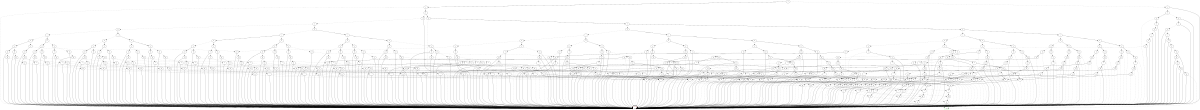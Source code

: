 digraph example_enc1{
      rankdir=TB;
      size="8,5";
      node [fontname="Arial"];

     1 [label="True", color=green, shape=square];
     2 [label="False", color=red, shape=square];
     3 [label="14"];
     3 -> 1 [style=dotted];
     3 -> 2;
     4 [label="13"];
     4 -> 3 [style=dotted];
     4 -> 2;
     5 [label="12"];
     5 -> 4 [style=dotted];
     5 -> 2;
     6 [label="11"];
     6 -> 5 [style=dotted];
     6 -> 2;
     7 [label="10"];
     7 -> 6 [style=dotted];
     7 -> 2;
     8 [label="9"];
     8 -> 7 [style=dotted];
     8 -> 2;
     9 [label="8"];
     9 -> 8 [style=dotted];
     9 -> 2;
     10 [label="7"];
     10 -> 9 [style=dotted];
     10 -> 2;
     11 [label="6"];
     11 -> 10 [style=dotted];
     11 -> 2;
     12 [label="5"];
     12 -> 11 [style=dotted];
     12 -> 2;
     13 [label="4"];
     13 -> 12 [style=dotted];
     13 -> 2;
     14 [label="19"];
     14 -> 1 [style=dotted];
     14 -> 2;
     15 [label="18"];
     15 -> 14 [style=dotted];
     15 -> 2;
     16 [label="17"];
     16 -> 15 [style=dotted];
     16 -> 2;
     17 [label="16"];
     17 -> 16 [style=dotted];
     17 -> 2;
     18 [label="15"];
     18 -> 17 [style=dotted];
     18 -> 2;
     19 [label="19"];
     19 -> 2 [style=dotted];
     19 -> 1;
     20 [label="18"];
     20 -> 19 [style=dotted];
     20 -> 2;
     21 [label="17"];
     21 -> 20 [style=dotted];
     21 -> 2;
     22 [label="16"];
     22 -> 21 [style=dotted];
     22 -> 2;
     23 [label="15"];
     23 -> 22 [style=dotted];
     23 -> 2;
     24 [label="14"];
     24 -> 18 [style=dotted];
     24 -> 23;
     25 [label="18"];
     25 -> 2 [style=dotted];
     25 -> 14;
     26 [label="17"];
     26 -> 25 [style=dotted];
     26 -> 2;
     27 [label="16"];
     27 -> 26 [style=dotted];
     27 -> 2;
     28 [label="15"];
     28 -> 27 [style=dotted];
     28 -> 2;
     29 [label="18"];
     29 -> 2 [style=dotted];
     29 -> 19;
     30 [label="17"];
     30 -> 29 [style=dotted];
     30 -> 2;
     31 [label="16"];
     31 -> 30 [style=dotted];
     31 -> 2;
     32 [label="15"];
     32 -> 31 [style=dotted];
     32 -> 2;
     33 [label="14"];
     33 -> 28 [style=dotted];
     33 -> 32;
     34 [label="13"];
     34 -> 24 [style=dotted];
     34 -> 33;
     35 [label="17"];
     35 -> 2 [style=dotted];
     35 -> 15;
     36 [label="16"];
     36 -> 35 [style=dotted];
     36 -> 2;
     37 [label="15"];
     37 -> 36 [style=dotted];
     37 -> 2;
     38 [label="17"];
     38 -> 2 [style=dotted];
     38 -> 20;
     39 [label="16"];
     39 -> 38 [style=dotted];
     39 -> 2;
     40 [label="15"];
     40 -> 39 [style=dotted];
     40 -> 2;
     41 [label="14"];
     41 -> 37 [style=dotted];
     41 -> 40;
     42 [label="17"];
     42 -> 2 [style=dotted];
     42 -> 25;
     43 [label="16"];
     43 -> 42 [style=dotted];
     43 -> 2;
     44 [label="15"];
     44 -> 43 [style=dotted];
     44 -> 2;
     45 [label="17"];
     45 -> 2 [style=dotted];
     45 -> 29;
     46 [label="16"];
     46 -> 45 [style=dotted];
     46 -> 2;
     47 [label="15"];
     47 -> 46 [style=dotted];
     47 -> 2;
     48 [label="14"];
     48 -> 44 [style=dotted];
     48 -> 47;
     49 [label="13"];
     49 -> 41 [style=dotted];
     49 -> 48;
     50 [label="12"];
     50 -> 34 [style=dotted];
     50 -> 49;
     51 [label="16"];
     51 -> 2 [style=dotted];
     51 -> 16;
     52 [label="15"];
     52 -> 51 [style=dotted];
     52 -> 2;
     53 [label="16"];
     53 -> 2 [style=dotted];
     53 -> 21;
     54 [label="15"];
     54 -> 53 [style=dotted];
     54 -> 2;
     55 [label="14"];
     55 -> 52 [style=dotted];
     55 -> 54;
     56 [label="16"];
     56 -> 2 [style=dotted];
     56 -> 26;
     57 [label="15"];
     57 -> 56 [style=dotted];
     57 -> 2;
     58 [label="16"];
     58 -> 2 [style=dotted];
     58 -> 30;
     59 [label="15"];
     59 -> 58 [style=dotted];
     59 -> 2;
     60 [label="14"];
     60 -> 57 [style=dotted];
     60 -> 59;
     61 [label="13"];
     61 -> 55 [style=dotted];
     61 -> 60;
     62 [label="16"];
     62 -> 2 [style=dotted];
     62 -> 35;
     63 [label="15"];
     63 -> 62 [style=dotted];
     63 -> 2;
     64 [label="16"];
     64 -> 2 [style=dotted];
     64 -> 38;
     65 [label="15"];
     65 -> 64 [style=dotted];
     65 -> 2;
     66 [label="14"];
     66 -> 63 [style=dotted];
     66 -> 65;
     67 [label="16"];
     67 -> 2 [style=dotted];
     67 -> 42;
     68 [label="15"];
     68 -> 67 [style=dotted];
     68 -> 2;
     69 [label="16"];
     69 -> 2 [style=dotted];
     69 -> 45;
     70 [label="15"];
     70 -> 69 [style=dotted];
     70 -> 2;
     71 [label="14"];
     71 -> 68 [style=dotted];
     71 -> 70;
     72 [label="13"];
     72 -> 66 [style=dotted];
     72 -> 71;
     73 [label="12"];
     73 -> 61 [style=dotted];
     73 -> 72;
     74 [label="11"];
     74 -> 50 [style=dotted];
     74 -> 73;
     75 [label="15"];
     75 -> 2 [style=dotted];
     75 -> 17;
     76 [label="15"];
     76 -> 2 [style=dotted];
     76 -> 22;
     77 [label="14"];
     77 -> 75 [style=dotted];
     77 -> 76;
     78 [label="15"];
     78 -> 2 [style=dotted];
     78 -> 27;
     79 [label="15"];
     79 -> 2 [style=dotted];
     79 -> 31;
     80 [label="14"];
     80 -> 78 [style=dotted];
     80 -> 79;
     81 [label="13"];
     81 -> 77 [style=dotted];
     81 -> 80;
     82 [label="15"];
     82 -> 2 [style=dotted];
     82 -> 36;
     83 [label="15"];
     83 -> 2 [style=dotted];
     83 -> 39;
     84 [label="14"];
     84 -> 82 [style=dotted];
     84 -> 83;
     85 [label="15"];
     85 -> 2 [style=dotted];
     85 -> 43;
     86 [label="15"];
     86 -> 2 [style=dotted];
     86 -> 46;
     87 [label="14"];
     87 -> 85 [style=dotted];
     87 -> 86;
     88 [label="13"];
     88 -> 84 [style=dotted];
     88 -> 87;
     89 [label="12"];
     89 -> 81 [style=dotted];
     89 -> 88;
     90 [label="15"];
     90 -> 2 [style=dotted];
     90 -> 51;
     91 [label="15"];
     91 -> 2 [style=dotted];
     91 -> 53;
     92 [label="14"];
     92 -> 90 [style=dotted];
     92 -> 91;
     93 [label="15"];
     93 -> 2 [style=dotted];
     93 -> 56;
     94 [label="15"];
     94 -> 2 [style=dotted];
     94 -> 58;
     95 [label="14"];
     95 -> 93 [style=dotted];
     95 -> 94;
     96 [label="13"];
     96 -> 92 [style=dotted];
     96 -> 95;
     97 [label="15"];
     97 -> 2 [style=dotted];
     97 -> 62;
     98 [label="15"];
     98 -> 2 [style=dotted];
     98 -> 64;
     99 [label="14"];
     99 -> 97 [style=dotted];
     99 -> 98;
     100 [label="15"];
     100 -> 2 [style=dotted];
     100 -> 67;
     101 [label="15"];
     101 -> 2 [style=dotted];
     101 -> 69;
     102 [label="14"];
     102 -> 100 [style=dotted];
     102 -> 101;
     103 [label="13"];
     103 -> 99 [style=dotted];
     103 -> 102;
     104 [label="12"];
     104 -> 96 [style=dotted];
     104 -> 103;
     105 [label="11"];
     105 -> 89 [style=dotted];
     105 -> 104;
     106 [label="10"];
     106 -> 74 [style=dotted];
     106 -> 105;
     107 [label="9"];
     107 -> 106 [style=dotted];
     107 -> 2;
     108 [label="8"];
     108 -> 107 [style=dotted];
     108 -> 2;
     109 [label="7"];
     109 -> 108 [style=dotted];
     109 -> 2;
     110 [label="6"];
     110 -> 109 [style=dotted];
     110 -> 2;
     111 [label="5"];
     111 -> 110 [style=dotted];
     111 -> 2;
     112 [label="4"];
     112 -> 2 [style=dotted];
     112 -> 111;
     113 [label="3"];
     113 -> 13 [style=dotted];
     113 -> 112;
     114 [label="2"];
     114 -> 113 [style=dotted];
     114 -> 2;
     115 [label="14"];
     115 -> 18 [style=dotted];
     115 -> 2;
     116 [label="13"];
     116 -> 115 [style=dotted];
     116 -> 2;
     117 [label="12"];
     117 -> 116 [style=dotted];
     117 -> 2;
     118 [label="11"];
     118 -> 117 [style=dotted];
     118 -> 2;
     119 [label="10"];
     119 -> 118 [style=dotted];
     119 -> 2;
     120 [label="14"];
     120 -> 23 [style=dotted];
     120 -> 2;
     121 [label="13"];
     121 -> 120 [style=dotted];
     121 -> 2;
     122 [label="12"];
     122 -> 121 [style=dotted];
     122 -> 2;
     123 [label="11"];
     123 -> 122 [style=dotted];
     123 -> 2;
     124 [label="10"];
     124 -> 123 [style=dotted];
     124 -> 2;
     125 [label="9"];
     125 -> 119 [style=dotted];
     125 -> 124;
     126 [label="14"];
     126 -> 28 [style=dotted];
     126 -> 2;
     127 [label="13"];
     127 -> 126 [style=dotted];
     127 -> 2;
     128 [label="12"];
     128 -> 127 [style=dotted];
     128 -> 2;
     129 [label="11"];
     129 -> 128 [style=dotted];
     129 -> 2;
     130 [label="10"];
     130 -> 129 [style=dotted];
     130 -> 2;
     131 [label="14"];
     131 -> 32 [style=dotted];
     131 -> 2;
     132 [label="13"];
     132 -> 131 [style=dotted];
     132 -> 2;
     133 [label="12"];
     133 -> 132 [style=dotted];
     133 -> 2;
     134 [label="11"];
     134 -> 133 [style=dotted];
     134 -> 2;
     135 [label="10"];
     135 -> 134 [style=dotted];
     135 -> 2;
     136 [label="9"];
     136 -> 130 [style=dotted];
     136 -> 135;
     137 [label="8"];
     137 -> 125 [style=dotted];
     137 -> 136;
     138 [label="14"];
     138 -> 37 [style=dotted];
     138 -> 2;
     139 [label="13"];
     139 -> 138 [style=dotted];
     139 -> 2;
     140 [label="12"];
     140 -> 139 [style=dotted];
     140 -> 2;
     141 [label="11"];
     141 -> 140 [style=dotted];
     141 -> 2;
     142 [label="10"];
     142 -> 141 [style=dotted];
     142 -> 2;
     143 [label="14"];
     143 -> 40 [style=dotted];
     143 -> 2;
     144 [label="13"];
     144 -> 143 [style=dotted];
     144 -> 2;
     145 [label="12"];
     145 -> 144 [style=dotted];
     145 -> 2;
     146 [label="11"];
     146 -> 145 [style=dotted];
     146 -> 2;
     147 [label="10"];
     147 -> 146 [style=dotted];
     147 -> 2;
     148 [label="9"];
     148 -> 142 [style=dotted];
     148 -> 147;
     149 [label="14"];
     149 -> 44 [style=dotted];
     149 -> 2;
     150 [label="13"];
     150 -> 149 [style=dotted];
     150 -> 2;
     151 [label="12"];
     151 -> 150 [style=dotted];
     151 -> 2;
     152 [label="11"];
     152 -> 151 [style=dotted];
     152 -> 2;
     153 [label="10"];
     153 -> 152 [style=dotted];
     153 -> 2;
     154 [label="14"];
     154 -> 47 [style=dotted];
     154 -> 2;
     155 [label="13"];
     155 -> 154 [style=dotted];
     155 -> 2;
     156 [label="12"];
     156 -> 155 [style=dotted];
     156 -> 2;
     157 [label="11"];
     157 -> 156 [style=dotted];
     157 -> 2;
     158 [label="10"];
     158 -> 157 [style=dotted];
     158 -> 2;
     159 [label="9"];
     159 -> 153 [style=dotted];
     159 -> 158;
     160 [label="8"];
     160 -> 148 [style=dotted];
     160 -> 159;
     161 [label="7"];
     161 -> 137 [style=dotted];
     161 -> 160;
     162 [label="14"];
     162 -> 52 [style=dotted];
     162 -> 2;
     163 [label="13"];
     163 -> 162 [style=dotted];
     163 -> 2;
     164 [label="12"];
     164 -> 163 [style=dotted];
     164 -> 2;
     165 [label="11"];
     165 -> 164 [style=dotted];
     165 -> 2;
     166 [label="10"];
     166 -> 165 [style=dotted];
     166 -> 2;
     167 [label="14"];
     167 -> 54 [style=dotted];
     167 -> 2;
     168 [label="13"];
     168 -> 167 [style=dotted];
     168 -> 2;
     169 [label="12"];
     169 -> 168 [style=dotted];
     169 -> 2;
     170 [label="11"];
     170 -> 169 [style=dotted];
     170 -> 2;
     171 [label="10"];
     171 -> 170 [style=dotted];
     171 -> 2;
     172 [label="9"];
     172 -> 166 [style=dotted];
     172 -> 171;
     173 [label="14"];
     173 -> 57 [style=dotted];
     173 -> 2;
     174 [label="13"];
     174 -> 173 [style=dotted];
     174 -> 2;
     175 [label="12"];
     175 -> 174 [style=dotted];
     175 -> 2;
     176 [label="11"];
     176 -> 175 [style=dotted];
     176 -> 2;
     177 [label="10"];
     177 -> 176 [style=dotted];
     177 -> 2;
     178 [label="14"];
     178 -> 59 [style=dotted];
     178 -> 2;
     179 [label="13"];
     179 -> 178 [style=dotted];
     179 -> 2;
     180 [label="12"];
     180 -> 179 [style=dotted];
     180 -> 2;
     181 [label="11"];
     181 -> 180 [style=dotted];
     181 -> 2;
     182 [label="10"];
     182 -> 181 [style=dotted];
     182 -> 2;
     183 [label="9"];
     183 -> 177 [style=dotted];
     183 -> 182;
     184 [label="8"];
     184 -> 172 [style=dotted];
     184 -> 183;
     185 [label="14"];
     185 -> 63 [style=dotted];
     185 -> 2;
     186 [label="13"];
     186 -> 185 [style=dotted];
     186 -> 2;
     187 [label="12"];
     187 -> 186 [style=dotted];
     187 -> 2;
     188 [label="11"];
     188 -> 187 [style=dotted];
     188 -> 2;
     189 [label="10"];
     189 -> 188 [style=dotted];
     189 -> 2;
     190 [label="14"];
     190 -> 65 [style=dotted];
     190 -> 2;
     191 [label="13"];
     191 -> 190 [style=dotted];
     191 -> 2;
     192 [label="12"];
     192 -> 191 [style=dotted];
     192 -> 2;
     193 [label="11"];
     193 -> 192 [style=dotted];
     193 -> 2;
     194 [label="10"];
     194 -> 193 [style=dotted];
     194 -> 2;
     195 [label="9"];
     195 -> 189 [style=dotted];
     195 -> 194;
     196 [label="14"];
     196 -> 68 [style=dotted];
     196 -> 2;
     197 [label="13"];
     197 -> 196 [style=dotted];
     197 -> 2;
     198 [label="12"];
     198 -> 197 [style=dotted];
     198 -> 2;
     199 [label="11"];
     199 -> 198 [style=dotted];
     199 -> 2;
     200 [label="10"];
     200 -> 199 [style=dotted];
     200 -> 2;
     201 [label="14"];
     201 -> 70 [style=dotted];
     201 -> 2;
     202 [label="13"];
     202 -> 201 [style=dotted];
     202 -> 2;
     203 [label="12"];
     203 -> 202 [style=dotted];
     203 -> 2;
     204 [label="11"];
     204 -> 203 [style=dotted];
     204 -> 2;
     205 [label="10"];
     205 -> 204 [style=dotted];
     205 -> 2;
     206 [label="9"];
     206 -> 200 [style=dotted];
     206 -> 205;
     207 [label="8"];
     207 -> 195 [style=dotted];
     207 -> 206;
     208 [label="7"];
     208 -> 184 [style=dotted];
     208 -> 207;
     209 [label="6"];
     209 -> 161 [style=dotted];
     209 -> 208;
     210 [label="14"];
     210 -> 75 [style=dotted];
     210 -> 2;
     211 [label="13"];
     211 -> 210 [style=dotted];
     211 -> 2;
     212 [label="12"];
     212 -> 211 [style=dotted];
     212 -> 2;
     213 [label="11"];
     213 -> 212 [style=dotted];
     213 -> 2;
     214 [label="10"];
     214 -> 213 [style=dotted];
     214 -> 2;
     215 [label="14"];
     215 -> 76 [style=dotted];
     215 -> 2;
     216 [label="13"];
     216 -> 215 [style=dotted];
     216 -> 2;
     217 [label="12"];
     217 -> 216 [style=dotted];
     217 -> 2;
     218 [label="11"];
     218 -> 217 [style=dotted];
     218 -> 2;
     219 [label="10"];
     219 -> 218 [style=dotted];
     219 -> 2;
     220 [label="9"];
     220 -> 214 [style=dotted];
     220 -> 219;
     221 [label="14"];
     221 -> 78 [style=dotted];
     221 -> 2;
     222 [label="13"];
     222 -> 221 [style=dotted];
     222 -> 2;
     223 [label="12"];
     223 -> 222 [style=dotted];
     223 -> 2;
     224 [label="11"];
     224 -> 223 [style=dotted];
     224 -> 2;
     225 [label="10"];
     225 -> 224 [style=dotted];
     225 -> 2;
     226 [label="14"];
     226 -> 79 [style=dotted];
     226 -> 2;
     227 [label="13"];
     227 -> 226 [style=dotted];
     227 -> 2;
     228 [label="12"];
     228 -> 227 [style=dotted];
     228 -> 2;
     229 [label="11"];
     229 -> 228 [style=dotted];
     229 -> 2;
     230 [label="10"];
     230 -> 229 [style=dotted];
     230 -> 2;
     231 [label="9"];
     231 -> 225 [style=dotted];
     231 -> 230;
     232 [label="8"];
     232 -> 220 [style=dotted];
     232 -> 231;
     233 [label="14"];
     233 -> 82 [style=dotted];
     233 -> 2;
     234 [label="13"];
     234 -> 233 [style=dotted];
     234 -> 2;
     235 [label="12"];
     235 -> 234 [style=dotted];
     235 -> 2;
     236 [label="11"];
     236 -> 235 [style=dotted];
     236 -> 2;
     237 [label="10"];
     237 -> 236 [style=dotted];
     237 -> 2;
     238 [label="14"];
     238 -> 83 [style=dotted];
     238 -> 2;
     239 [label="13"];
     239 -> 238 [style=dotted];
     239 -> 2;
     240 [label="12"];
     240 -> 239 [style=dotted];
     240 -> 2;
     241 [label="11"];
     241 -> 240 [style=dotted];
     241 -> 2;
     242 [label="10"];
     242 -> 241 [style=dotted];
     242 -> 2;
     243 [label="9"];
     243 -> 237 [style=dotted];
     243 -> 242;
     244 [label="14"];
     244 -> 85 [style=dotted];
     244 -> 2;
     245 [label="13"];
     245 -> 244 [style=dotted];
     245 -> 2;
     246 [label="12"];
     246 -> 245 [style=dotted];
     246 -> 2;
     247 [label="11"];
     247 -> 246 [style=dotted];
     247 -> 2;
     248 [label="10"];
     248 -> 247 [style=dotted];
     248 -> 2;
     249 [label="14"];
     249 -> 86 [style=dotted];
     249 -> 2;
     250 [label="13"];
     250 -> 249 [style=dotted];
     250 -> 2;
     251 [label="12"];
     251 -> 250 [style=dotted];
     251 -> 2;
     252 [label="11"];
     252 -> 251 [style=dotted];
     252 -> 2;
     253 [label="10"];
     253 -> 252 [style=dotted];
     253 -> 2;
     254 [label="9"];
     254 -> 248 [style=dotted];
     254 -> 253;
     255 [label="8"];
     255 -> 243 [style=dotted];
     255 -> 254;
     256 [label="7"];
     256 -> 232 [style=dotted];
     256 -> 255;
     257 [label="14"];
     257 -> 90 [style=dotted];
     257 -> 2;
     258 [label="13"];
     258 -> 257 [style=dotted];
     258 -> 2;
     259 [label="12"];
     259 -> 258 [style=dotted];
     259 -> 2;
     260 [label="11"];
     260 -> 259 [style=dotted];
     260 -> 2;
     261 [label="10"];
     261 -> 260 [style=dotted];
     261 -> 2;
     262 [label="14"];
     262 -> 91 [style=dotted];
     262 -> 2;
     263 [label="13"];
     263 -> 262 [style=dotted];
     263 -> 2;
     264 [label="12"];
     264 -> 263 [style=dotted];
     264 -> 2;
     265 [label="11"];
     265 -> 264 [style=dotted];
     265 -> 2;
     266 [label="10"];
     266 -> 265 [style=dotted];
     266 -> 2;
     267 [label="9"];
     267 -> 261 [style=dotted];
     267 -> 266;
     268 [label="14"];
     268 -> 93 [style=dotted];
     268 -> 2;
     269 [label="13"];
     269 -> 268 [style=dotted];
     269 -> 2;
     270 [label="12"];
     270 -> 269 [style=dotted];
     270 -> 2;
     271 [label="11"];
     271 -> 270 [style=dotted];
     271 -> 2;
     272 [label="10"];
     272 -> 271 [style=dotted];
     272 -> 2;
     273 [label="14"];
     273 -> 94 [style=dotted];
     273 -> 2;
     274 [label="13"];
     274 -> 273 [style=dotted];
     274 -> 2;
     275 [label="12"];
     275 -> 274 [style=dotted];
     275 -> 2;
     276 [label="11"];
     276 -> 275 [style=dotted];
     276 -> 2;
     277 [label="10"];
     277 -> 276 [style=dotted];
     277 -> 2;
     278 [label="9"];
     278 -> 272 [style=dotted];
     278 -> 277;
     279 [label="8"];
     279 -> 267 [style=dotted];
     279 -> 278;
     280 [label="14"];
     280 -> 97 [style=dotted];
     280 -> 2;
     281 [label="13"];
     281 -> 280 [style=dotted];
     281 -> 2;
     282 [label="12"];
     282 -> 281 [style=dotted];
     282 -> 2;
     283 [label="11"];
     283 -> 282 [style=dotted];
     283 -> 2;
     284 [label="10"];
     284 -> 283 [style=dotted];
     284 -> 2;
     285 [label="14"];
     285 -> 98 [style=dotted];
     285 -> 2;
     286 [label="13"];
     286 -> 285 [style=dotted];
     286 -> 2;
     287 [label="12"];
     287 -> 286 [style=dotted];
     287 -> 2;
     288 [label="11"];
     288 -> 287 [style=dotted];
     288 -> 2;
     289 [label="10"];
     289 -> 288 [style=dotted];
     289 -> 2;
     290 [label="9"];
     290 -> 284 [style=dotted];
     290 -> 289;
     291 [label="14"];
     291 -> 100 [style=dotted];
     291 -> 2;
     292 [label="13"];
     292 -> 291 [style=dotted];
     292 -> 2;
     293 [label="12"];
     293 -> 292 [style=dotted];
     293 -> 2;
     294 [label="11"];
     294 -> 293 [style=dotted];
     294 -> 2;
     295 [label="10"];
     295 -> 294 [style=dotted];
     295 -> 2;
     296 [label="14"];
     296 -> 101 [style=dotted];
     296 -> 2;
     297 [label="13"];
     297 -> 296 [style=dotted];
     297 -> 2;
     298 [label="12"];
     298 -> 297 [style=dotted];
     298 -> 2;
     299 [label="11"];
     299 -> 298 [style=dotted];
     299 -> 2;
     300 [label="10"];
     300 -> 299 [style=dotted];
     300 -> 2;
     301 [label="9"];
     301 -> 295 [style=dotted];
     301 -> 300;
     302 [label="8"];
     302 -> 290 [style=dotted];
     302 -> 301;
     303 [label="7"];
     303 -> 279 [style=dotted];
     303 -> 302;
     304 [label="6"];
     304 -> 256 [style=dotted];
     304 -> 303;
     305 [label="5"];
     305 -> 209 [style=dotted];
     305 -> 304;
     306 [label="4"];
     306 -> 305 [style=dotted];
     306 -> 2;
     307 [label="14"];
     307 -> 2 [style=dotted];
     307 -> 23;
     308 [label="13"];
     308 -> 307 [style=dotted];
     308 -> 2;
     309 [label="12"];
     309 -> 308 [style=dotted];
     309 -> 2;
     310 [label="11"];
     310 -> 309 [style=dotted];
     310 -> 2;
     311 [label="10"];
     311 -> 310 [style=dotted];
     311 -> 2;
     312 [label="9"];
     312 -> 119 [style=dotted];
     312 -> 311;
     313 [label="13"];
     313 -> 2 [style=dotted];
     313 -> 126;
     314 [label="12"];
     314 -> 313 [style=dotted];
     314 -> 2;
     315 [label="11"];
     315 -> 314 [style=dotted];
     315 -> 2;
     316 [label="10"];
     316 -> 315 [style=dotted];
     316 -> 2;
     317 [label="14"];
     317 -> 2 [style=dotted];
     317 -> 32;
     318 [label="13"];
     318 -> 2 [style=dotted];
     318 -> 317;
     319 [label="12"];
     319 -> 318 [style=dotted];
     319 -> 2;
     320 [label="11"];
     320 -> 319 [style=dotted];
     320 -> 2;
     321 [label="10"];
     321 -> 320 [style=dotted];
     321 -> 2;
     322 [label="9"];
     322 -> 316 [style=dotted];
     322 -> 321;
     323 [label="8"];
     323 -> 312 [style=dotted];
     323 -> 322;
     324 [label="12"];
     324 -> 2 [style=dotted];
     324 -> 139;
     325 [label="11"];
     325 -> 324 [style=dotted];
     325 -> 2;
     326 [label="10"];
     326 -> 325 [style=dotted];
     326 -> 2;
     327 [label="14"];
     327 -> 2 [style=dotted];
     327 -> 40;
     328 [label="13"];
     328 -> 327 [style=dotted];
     328 -> 2;
     329 [label="12"];
     329 -> 2 [style=dotted];
     329 -> 328;
     330 [label="11"];
     330 -> 329 [style=dotted];
     330 -> 2;
     331 [label="10"];
     331 -> 330 [style=dotted];
     331 -> 2;
     332 [label="9"];
     332 -> 326 [style=dotted];
     332 -> 331;
     333 [label="13"];
     333 -> 2 [style=dotted];
     333 -> 149;
     334 [label="12"];
     334 -> 2 [style=dotted];
     334 -> 333;
     335 [label="11"];
     335 -> 334 [style=dotted];
     335 -> 2;
     336 [label="10"];
     336 -> 335 [style=dotted];
     336 -> 2;
     337 [label="14"];
     337 -> 2 [style=dotted];
     337 -> 47;
     338 [label="13"];
     338 -> 2 [style=dotted];
     338 -> 337;
     339 [label="12"];
     339 -> 2 [style=dotted];
     339 -> 338;
     340 [label="11"];
     340 -> 339 [style=dotted];
     340 -> 2;
     341 [label="10"];
     341 -> 340 [style=dotted];
     341 -> 2;
     342 [label="9"];
     342 -> 336 [style=dotted];
     342 -> 341;
     343 [label="8"];
     343 -> 332 [style=dotted];
     343 -> 342;
     344 [label="7"];
     344 -> 323 [style=dotted];
     344 -> 343;
     345 [label="11"];
     345 -> 2 [style=dotted];
     345 -> 164;
     346 [label="10"];
     346 -> 345 [style=dotted];
     346 -> 2;
     347 [label="14"];
     347 -> 2 [style=dotted];
     347 -> 54;
     348 [label="13"];
     348 -> 347 [style=dotted];
     348 -> 2;
     349 [label="12"];
     349 -> 348 [style=dotted];
     349 -> 2;
     350 [label="11"];
     350 -> 2 [style=dotted];
     350 -> 349;
     351 [label="10"];
     351 -> 350 [style=dotted];
     351 -> 2;
     352 [label="9"];
     352 -> 346 [style=dotted];
     352 -> 351;
     353 [label="13"];
     353 -> 2 [style=dotted];
     353 -> 173;
     354 [label="12"];
     354 -> 353 [style=dotted];
     354 -> 2;
     355 [label="11"];
     355 -> 2 [style=dotted];
     355 -> 354;
     356 [label="10"];
     356 -> 355 [style=dotted];
     356 -> 2;
     357 [label="14"];
     357 -> 2 [style=dotted];
     357 -> 59;
     358 [label="13"];
     358 -> 2 [style=dotted];
     358 -> 357;
     359 [label="12"];
     359 -> 358 [style=dotted];
     359 -> 2;
     360 [label="11"];
     360 -> 2 [style=dotted];
     360 -> 359;
     361 [label="10"];
     361 -> 360 [style=dotted];
     361 -> 2;
     362 [label="9"];
     362 -> 356 [style=dotted];
     362 -> 361;
     363 [label="8"];
     363 -> 352 [style=dotted];
     363 -> 362;
     364 [label="12"];
     364 -> 2 [style=dotted];
     364 -> 186;
     365 [label="11"];
     365 -> 2 [style=dotted];
     365 -> 364;
     366 [label="10"];
     366 -> 365 [style=dotted];
     366 -> 2;
     367 [label="14"];
     367 -> 2 [style=dotted];
     367 -> 65;
     368 [label="13"];
     368 -> 367 [style=dotted];
     368 -> 2;
     369 [label="12"];
     369 -> 2 [style=dotted];
     369 -> 368;
     370 [label="11"];
     370 -> 2 [style=dotted];
     370 -> 369;
     371 [label="10"];
     371 -> 370 [style=dotted];
     371 -> 2;
     372 [label="9"];
     372 -> 366 [style=dotted];
     372 -> 371;
     373 [label="13"];
     373 -> 2 [style=dotted];
     373 -> 196;
     374 [label="12"];
     374 -> 2 [style=dotted];
     374 -> 373;
     375 [label="11"];
     375 -> 2 [style=dotted];
     375 -> 374;
     376 [label="10"];
     376 -> 375 [style=dotted];
     376 -> 2;
     377 [label="14"];
     377 -> 2 [style=dotted];
     377 -> 70;
     378 [label="13"];
     378 -> 2 [style=dotted];
     378 -> 377;
     379 [label="12"];
     379 -> 2 [style=dotted];
     379 -> 378;
     380 [label="11"];
     380 -> 2 [style=dotted];
     380 -> 379;
     381 [label="10"];
     381 -> 380 [style=dotted];
     381 -> 2;
     382 [label="9"];
     382 -> 376 [style=dotted];
     382 -> 381;
     383 [label="8"];
     383 -> 372 [style=dotted];
     383 -> 382;
     384 [label="7"];
     384 -> 363 [style=dotted];
     384 -> 383;
     385 [label="6"];
     385 -> 344 [style=dotted];
     385 -> 384;
     386 [label="10"];
     386 -> 2 [style=dotted];
     386 -> 213;
     387 [label="14"];
     387 -> 2 [style=dotted];
     387 -> 76;
     388 [label="13"];
     388 -> 387 [style=dotted];
     388 -> 2;
     389 [label="12"];
     389 -> 388 [style=dotted];
     389 -> 2;
     390 [label="11"];
     390 -> 389 [style=dotted];
     390 -> 2;
     391 [label="10"];
     391 -> 2 [style=dotted];
     391 -> 390;
     392 [label="9"];
     392 -> 386 [style=dotted];
     392 -> 391;
     393 [label="13"];
     393 -> 2 [style=dotted];
     393 -> 221;
     394 [label="12"];
     394 -> 393 [style=dotted];
     394 -> 2;
     395 [label="11"];
     395 -> 394 [style=dotted];
     395 -> 2;
     396 [label="10"];
     396 -> 2 [style=dotted];
     396 -> 395;
     397 [label="14"];
     397 -> 2 [style=dotted];
     397 -> 79;
     398 [label="13"];
     398 -> 2 [style=dotted];
     398 -> 397;
     399 [label="12"];
     399 -> 398 [style=dotted];
     399 -> 2;
     400 [label="11"];
     400 -> 399 [style=dotted];
     400 -> 2;
     401 [label="10"];
     401 -> 2 [style=dotted];
     401 -> 400;
     402 [label="9"];
     402 -> 396 [style=dotted];
     402 -> 401;
     403 [label="8"];
     403 -> 392 [style=dotted];
     403 -> 402;
     404 [label="12"];
     404 -> 2 [style=dotted];
     404 -> 234;
     405 [label="11"];
     405 -> 404 [style=dotted];
     405 -> 2;
     406 [label="10"];
     406 -> 2 [style=dotted];
     406 -> 405;
     407 [label="14"];
     407 -> 2 [style=dotted];
     407 -> 83;
     408 [label="13"];
     408 -> 407 [style=dotted];
     408 -> 2;
     409 [label="12"];
     409 -> 2 [style=dotted];
     409 -> 408;
     410 [label="11"];
     410 -> 409 [style=dotted];
     410 -> 2;
     411 [label="10"];
     411 -> 2 [style=dotted];
     411 -> 410;
     412 [label="9"];
     412 -> 406 [style=dotted];
     412 -> 411;
     413 [label="13"];
     413 -> 2 [style=dotted];
     413 -> 244;
     414 [label="12"];
     414 -> 2 [style=dotted];
     414 -> 413;
     415 [label="11"];
     415 -> 414 [style=dotted];
     415 -> 2;
     416 [label="10"];
     416 -> 2 [style=dotted];
     416 -> 415;
     417 [label="14"];
     417 -> 2 [style=dotted];
     417 -> 86;
     418 [label="13"];
     418 -> 2 [style=dotted];
     418 -> 417;
     419 [label="12"];
     419 -> 2 [style=dotted];
     419 -> 418;
     420 [label="11"];
     420 -> 419 [style=dotted];
     420 -> 2;
     421 [label="10"];
     421 -> 2 [style=dotted];
     421 -> 420;
     422 [label="9"];
     422 -> 416 [style=dotted];
     422 -> 421;
     423 [label="8"];
     423 -> 412 [style=dotted];
     423 -> 422;
     424 [label="7"];
     424 -> 403 [style=dotted];
     424 -> 423;
     425 [label="11"];
     425 -> 2 [style=dotted];
     425 -> 259;
     426 [label="10"];
     426 -> 2 [style=dotted];
     426 -> 425;
     427 [label="14"];
     427 -> 2 [style=dotted];
     427 -> 91;
     428 [label="13"];
     428 -> 427 [style=dotted];
     428 -> 2;
     429 [label="12"];
     429 -> 428 [style=dotted];
     429 -> 2;
     430 [label="11"];
     430 -> 2 [style=dotted];
     430 -> 429;
     431 [label="10"];
     431 -> 2 [style=dotted];
     431 -> 430;
     432 [label="9"];
     432 -> 426 [style=dotted];
     432 -> 431;
     433 [label="13"];
     433 -> 2 [style=dotted];
     433 -> 268;
     434 [label="12"];
     434 -> 433 [style=dotted];
     434 -> 2;
     435 [label="11"];
     435 -> 2 [style=dotted];
     435 -> 434;
     436 [label="10"];
     436 -> 2 [style=dotted];
     436 -> 435;
     437 [label="14"];
     437 -> 2 [style=dotted];
     437 -> 94;
     438 [label="13"];
     438 -> 2 [style=dotted];
     438 -> 437;
     439 [label="12"];
     439 -> 438 [style=dotted];
     439 -> 2;
     440 [label="11"];
     440 -> 2 [style=dotted];
     440 -> 439;
     441 [label="10"];
     441 -> 2 [style=dotted];
     441 -> 440;
     442 [label="9"];
     442 -> 436 [style=dotted];
     442 -> 441;
     443 [label="8"];
     443 -> 432 [style=dotted];
     443 -> 442;
     444 [label="12"];
     444 -> 2 [style=dotted];
     444 -> 281;
     445 [label="11"];
     445 -> 2 [style=dotted];
     445 -> 444;
     446 [label="10"];
     446 -> 2 [style=dotted];
     446 -> 445;
     447 [label="14"];
     447 -> 2 [style=dotted];
     447 -> 98;
     448 [label="13"];
     448 -> 447 [style=dotted];
     448 -> 2;
     449 [label="12"];
     449 -> 2 [style=dotted];
     449 -> 448;
     450 [label="11"];
     450 -> 2 [style=dotted];
     450 -> 449;
     451 [label="10"];
     451 -> 2 [style=dotted];
     451 -> 450;
     452 [label="9"];
     452 -> 446 [style=dotted];
     452 -> 451;
     453 [label="13"];
     453 -> 2 [style=dotted];
     453 -> 291;
     454 [label="12"];
     454 -> 2 [style=dotted];
     454 -> 453;
     455 [label="11"];
     455 -> 2 [style=dotted];
     455 -> 454;
     456 [label="10"];
     456 -> 2 [style=dotted];
     456 -> 455;
     457 [label="14"];
     457 -> 2 [style=dotted];
     457 -> 101;
     458 [label="13"];
     458 -> 2 [style=dotted];
     458 -> 457;
     459 [label="12"];
     459 -> 2 [style=dotted];
     459 -> 458;
     460 [label="11"];
     460 -> 2 [style=dotted];
     460 -> 459;
     461 [label="10"];
     461 -> 2 [style=dotted];
     461 -> 460;
     462 [label="9"];
     462 -> 456 [style=dotted];
     462 -> 461;
     463 [label="8"];
     463 -> 452 [style=dotted];
     463 -> 462;
     464 [label="7"];
     464 -> 443 [style=dotted];
     464 -> 463;
     465 [label="6"];
     465 -> 424 [style=dotted];
     465 -> 464;
     466 [label="5"];
     466 -> 385 [style=dotted];
     466 -> 465;
     467 [label="4"];
     467 -> 2 [style=dotted];
     467 -> 466;
     468 [label="3"];
     468 -> 306 [style=dotted];
     468 -> 467;
     469 [label="2"];
     469 -> 2 [style=dotted];
     469 -> 468;
     470 [label="1"];
     470 -> 114 [style=dotted];
     470 -> 469;
      {rank=same; 1; 2; }
      {rank=same; 470; }
      {rank=same; 114; 469; }
      {rank=same; 113; 468; }
      {rank=same; 13; 112; 306; 467; }
      {rank=same; 12; 111; 305; 466; }
      {rank=same; 11; 110; 209; 304; 385; 465; }
      {rank=same; 10; 109; 161; 208; 256; 303; 344; 384; 424; 464; }
      {rank=same; 9; 108; 137; 160; 184; 207; 232; 255; 279; 302; 323; 343; 363; 383; 403; 423; 443; 463; }
      {rank=same; 8; 107; 125; 136; 148; 159; 172; 183; 195; 206; 220; 231; 243; 254; 267; 278; 290; 301; 312; 322; 332; 342; 352; 362; 372; 382; 392; 402; 412; 422; 432; 442; 452; 462; }
      {rank=same; 7; 106; 119; 124; 130; 135; 142; 147; 153; 158; 166; 171; 177; 182; 189; 194; 200; 205; 214; 219; 225; 230; 237; 242; 248; 253; 261; 266; 272; 277; 284; 289; 295; 300; 311; 316; 321; 326; 331; 336; 341; 346; 351; 356; 361; 366; 371; 376; 381; 386; 391; 396; 401; 406; 411; 416; 421; 426; 431; 436; 441; 446; 451; 456; 461; }
      {rank=same; 6; 74; 105; 118; 123; 129; 134; 141; 146; 152; 157; 165; 170; 176; 181; 188; 193; 199; 204; 213; 218; 224; 229; 236; 241; 247; 252; 260; 265; 271; 276; 283; 288; 294; 299; 310; 315; 320; 325; 330; 335; 340; 345; 350; 355; 360; 365; 370; 375; 380; 390; 395; 400; 405; 410; 415; 420; 425; 430; 435; 440; 445; 450; 455; 460; }
      {rank=same; 5; 50; 73; 89; 104; 117; 122; 128; 133; 140; 145; 151; 156; 164; 169; 175; 180; 187; 192; 198; 203; 212; 217; 223; 228; 235; 240; 246; 251; 259; 264; 270; 275; 282; 287; 293; 298; 309; 314; 319; 324; 329; 334; 339; 349; 354; 359; 364; 369; 374; 379; 389; 394; 399; 404; 409; 414; 419; 429; 434; 439; 444; 449; 454; 459; }
      {rank=same; 4; 34; 49; 61; 72; 81; 88; 96; 103; 116; 121; 127; 132; 139; 144; 150; 155; 163; 168; 174; 179; 186; 191; 197; 202; 211; 216; 222; 227; 234; 239; 245; 250; 258; 263; 269; 274; 281; 286; 292; 297; 308; 313; 318; 328; 333; 338; 348; 353; 358; 368; 373; 378; 388; 393; 398; 408; 413; 418; 428; 433; 438; 448; 453; 458; }
      {rank=same; 3; 24; 33; 41; 48; 55; 60; 66; 71; 77; 80; 84; 87; 92; 95; 99; 102; 115; 120; 126; 131; 138; 143; 149; 154; 162; 167; 173; 178; 185; 190; 196; 201; 210; 215; 221; 226; 233; 238; 244; 249; 257; 262; 268; 273; 280; 285; 291; 296; 307; 317; 327; 337; 347; 357; 367; 377; 387; 397; 407; 417; 427; 437; 447; 457; }
      {rank=same; 18; 23; 28; 32; 37; 40; 44; 47; 52; 54; 57; 59; 63; 65; 68; 70; 75; 76; 78; 79; 82; 83; 85; 86; 90; 91; 93; 94; 97; 98; 100; 101; }
      {rank=same; 17; 22; 27; 31; 36; 39; 43; 46; 51; 53; 56; 58; 62; 64; 67; 69; }
      {rank=same; 16; 21; 26; 30; 35; 38; 42; 45; }
      {rank=same; 15; 20; 25; 29; }
      {rank=same; 14; 19; }
}